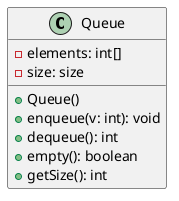 @startuml
class Queue {
    -elements: int[]
    -size: size
    +Queue()
    +enqueue(v: int): void
    +dequeue(): int
    +empty(): boolean
    +getSize(): int
}
@enduml
